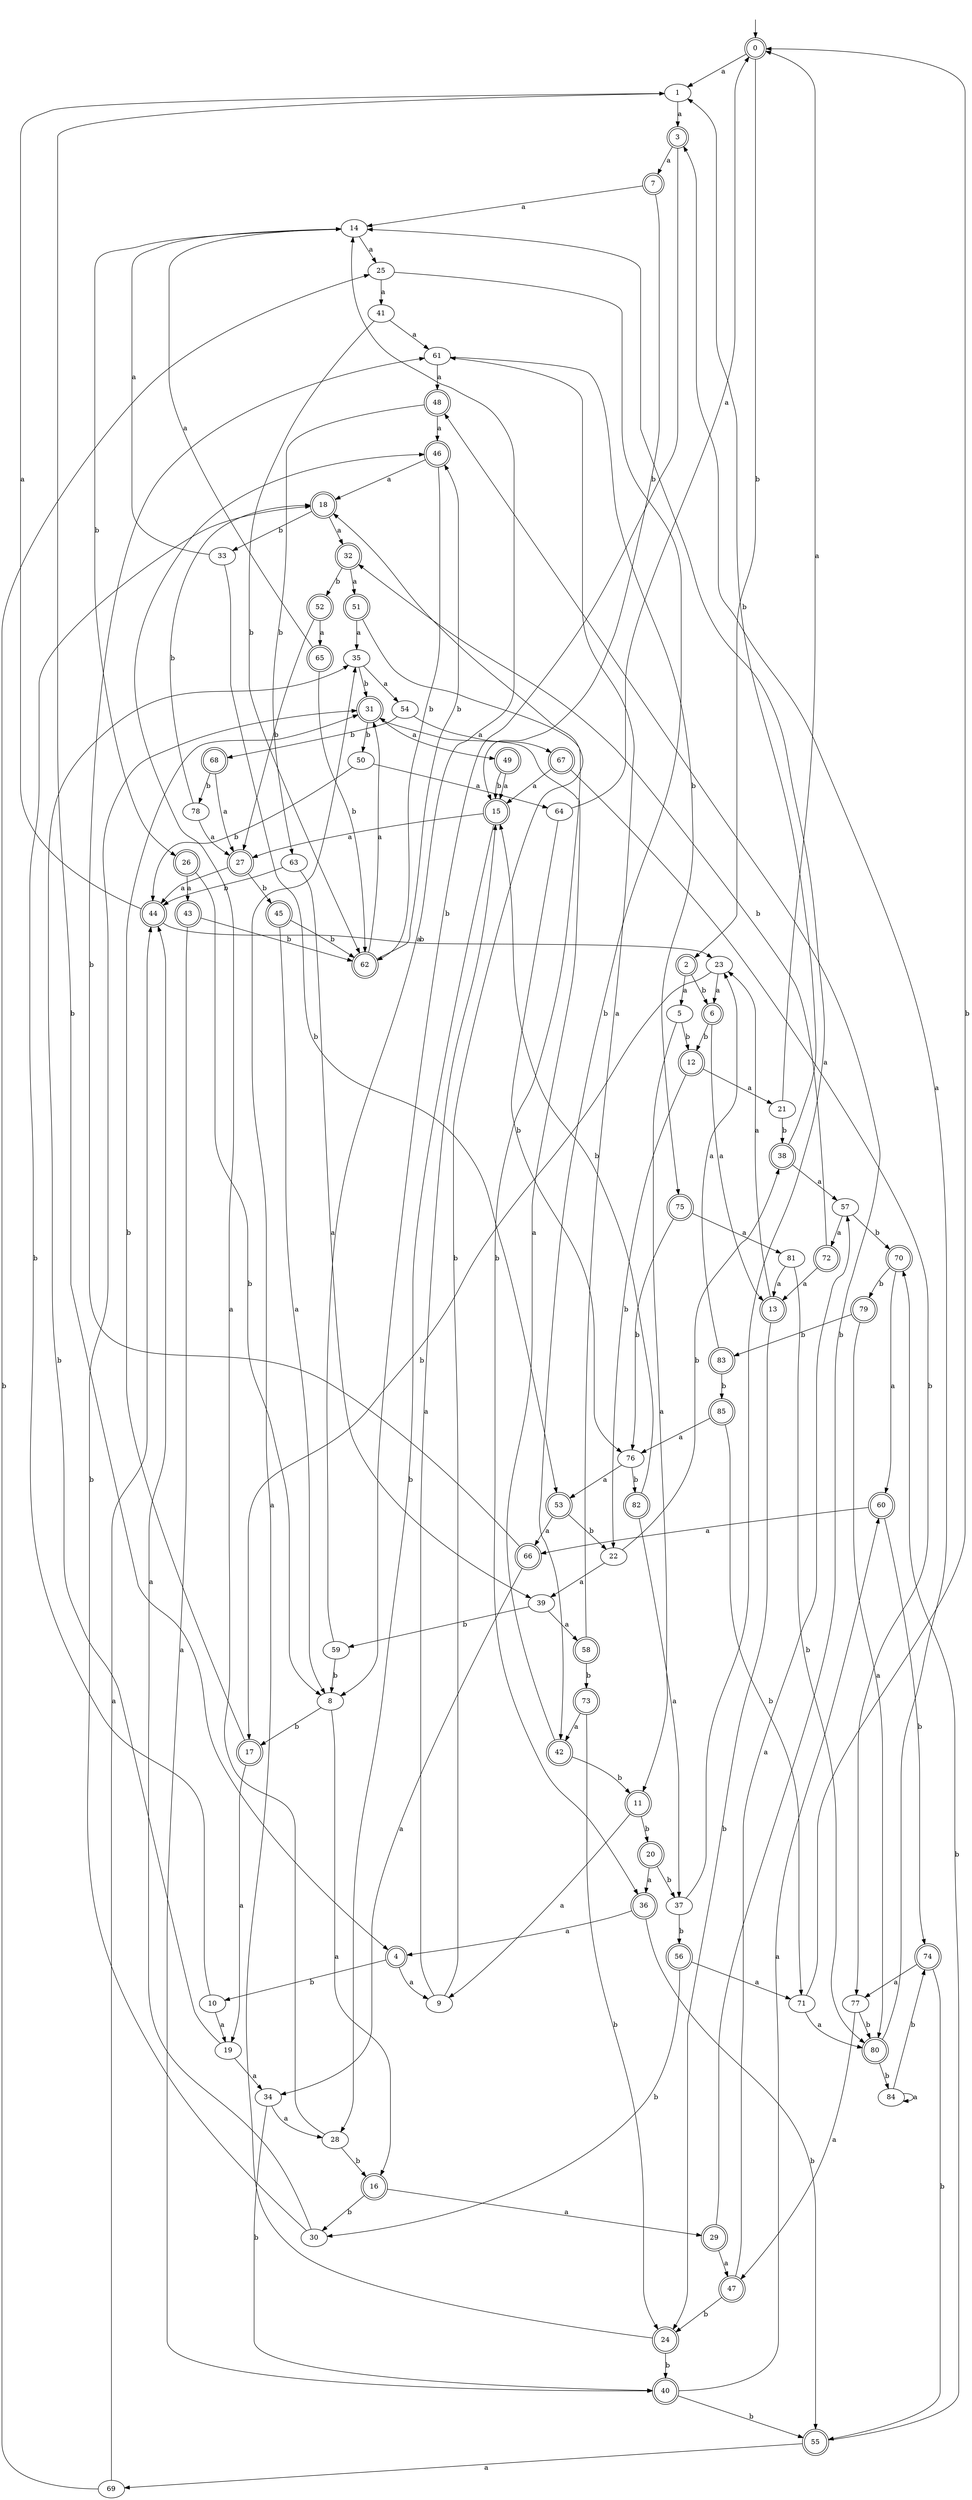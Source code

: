 digraph RandomDFA {
  __start0 [label="", shape=none];
  __start0 -> 0 [label=""];
  0 [shape=circle] [shape=doublecircle]
  0 -> 1 [label="a"]
  0 -> 2 [label="b"]
  1
  1 -> 3 [label="a"]
  1 -> 4 [label="b"]
  2 [shape=doublecircle]
  2 -> 5 [label="a"]
  2 -> 6 [label="b"]
  3 [shape=doublecircle]
  3 -> 7 [label="a"]
  3 -> 8 [label="b"]
  4 [shape=doublecircle]
  4 -> 9 [label="a"]
  4 -> 10 [label="b"]
  5
  5 -> 11 [label="a"]
  5 -> 12 [label="b"]
  6 [shape=doublecircle]
  6 -> 13 [label="a"]
  6 -> 12 [label="b"]
  7 [shape=doublecircle]
  7 -> 14 [label="a"]
  7 -> 15 [label="b"]
  8
  8 -> 16 [label="a"]
  8 -> 17 [label="b"]
  9
  9 -> 15 [label="a"]
  9 -> 18 [label="b"]
  10
  10 -> 19 [label="a"]
  10 -> 18 [label="b"]
  11 [shape=doublecircle]
  11 -> 9 [label="a"]
  11 -> 20 [label="b"]
  12 [shape=doublecircle]
  12 -> 21 [label="a"]
  12 -> 22 [label="b"]
  13 [shape=doublecircle]
  13 -> 23 [label="a"]
  13 -> 24 [label="b"]
  14
  14 -> 25 [label="a"]
  14 -> 26 [label="b"]
  15 [shape=doublecircle]
  15 -> 27 [label="a"]
  15 -> 28 [label="b"]
  16 [shape=doublecircle]
  16 -> 29 [label="a"]
  16 -> 30 [label="b"]
  17 [shape=doublecircle]
  17 -> 19 [label="a"]
  17 -> 31 [label="b"]
  18 [shape=doublecircle]
  18 -> 32 [label="a"]
  18 -> 33 [label="b"]
  19
  19 -> 34 [label="a"]
  19 -> 35 [label="b"]
  20 [shape=doublecircle]
  20 -> 36 [label="a"]
  20 -> 37 [label="b"]
  21
  21 -> 0 [label="a"]
  21 -> 38 [label="b"]
  22
  22 -> 39 [label="a"]
  22 -> 38 [label="b"]
  23
  23 -> 6 [label="a"]
  23 -> 17 [label="b"]
  24 [shape=doublecircle]
  24 -> 35 [label="a"]
  24 -> 40 [label="b"]
  25
  25 -> 41 [label="a"]
  25 -> 42 [label="b"]
  26 [shape=doublecircle]
  26 -> 43 [label="a"]
  26 -> 8 [label="b"]
  27 [shape=doublecircle]
  27 -> 44 [label="a"]
  27 -> 45 [label="b"]
  28
  28 -> 46 [label="a"]
  28 -> 16 [label="b"]
  29 [shape=doublecircle]
  29 -> 47 [label="a"]
  29 -> 48 [label="b"]
  30
  30 -> 44 [label="a"]
  30 -> 31 [label="b"]
  31 [shape=doublecircle]
  31 -> 49 [label="a"]
  31 -> 50 [label="b"]
  32 [shape=doublecircle]
  32 -> 51 [label="a"]
  32 -> 52 [label="b"]
  33
  33 -> 14 [label="a"]
  33 -> 53 [label="b"]
  34
  34 -> 28 [label="a"]
  34 -> 40 [label="b"]
  35
  35 -> 54 [label="a"]
  35 -> 31 [label="b"]
  36 [shape=doublecircle]
  36 -> 4 [label="a"]
  36 -> 55 [label="b"]
  37
  37 -> 14 [label="a"]
  37 -> 56 [label="b"]
  38 [shape=doublecircle]
  38 -> 57 [label="a"]
  38 -> 1 [label="b"]
  39
  39 -> 58 [label="a"]
  39 -> 59 [label="b"]
  40 [shape=doublecircle]
  40 -> 60 [label="a"]
  40 -> 55 [label="b"]
  41
  41 -> 61 [label="a"]
  41 -> 62 [label="b"]
  42 [shape=doublecircle]
  42 -> 31 [label="a"]
  42 -> 11 [label="b"]
  43 [shape=doublecircle]
  43 -> 40 [label="a"]
  43 -> 62 [label="b"]
  44 [shape=doublecircle]
  44 -> 1 [label="a"]
  44 -> 23 [label="b"]
  45 [shape=doublecircle]
  45 -> 8 [label="a"]
  45 -> 62 [label="b"]
  46 [shape=doublecircle]
  46 -> 18 [label="a"]
  46 -> 62 [label="b"]
  47 [shape=doublecircle]
  47 -> 57 [label="a"]
  47 -> 24 [label="b"]
  48 [shape=doublecircle]
  48 -> 46 [label="a"]
  48 -> 63 [label="b"]
  49 [shape=doublecircle]
  49 -> 15 [label="a"]
  49 -> 15 [label="b"]
  50
  50 -> 64 [label="a"]
  50 -> 44 [label="b"]
  51 [shape=doublecircle]
  51 -> 35 [label="a"]
  51 -> 36 [label="b"]
  52 [shape=doublecircle]
  52 -> 65 [label="a"]
  52 -> 27 [label="b"]
  53 [shape=doublecircle]
  53 -> 66 [label="a"]
  53 -> 22 [label="b"]
  54
  54 -> 67 [label="a"]
  54 -> 68 [label="b"]
  55 [shape=doublecircle]
  55 -> 69 [label="a"]
  55 -> 70 [label="b"]
  56 [shape=doublecircle]
  56 -> 71 [label="a"]
  56 -> 30 [label="b"]
  57
  57 -> 72 [label="a"]
  57 -> 70 [label="b"]
  58 [shape=doublecircle]
  58 -> 61 [label="a"]
  58 -> 73 [label="b"]
  59
  59 -> 14 [label="a"]
  59 -> 8 [label="b"]
  60 [shape=doublecircle]
  60 -> 66 [label="a"]
  60 -> 74 [label="b"]
  61
  61 -> 48 [label="a"]
  61 -> 75 [label="b"]
  62 [shape=doublecircle]
  62 -> 31 [label="a"]
  62 -> 46 [label="b"]
  63
  63 -> 39 [label="a"]
  63 -> 44 [label="b"]
  64
  64 -> 0 [label="a"]
  64 -> 76 [label="b"]
  65 [shape=doublecircle]
  65 -> 14 [label="a"]
  65 -> 62 [label="b"]
  66 [shape=doublecircle]
  66 -> 34 [label="a"]
  66 -> 61 [label="b"]
  67 [shape=doublecircle]
  67 -> 15 [label="a"]
  67 -> 77 [label="b"]
  68 [shape=doublecircle]
  68 -> 27 [label="a"]
  68 -> 78 [label="b"]
  69
  69 -> 44 [label="a"]
  69 -> 25 [label="b"]
  70 [shape=doublecircle]
  70 -> 60 [label="a"]
  70 -> 79 [label="b"]
  71
  71 -> 80 [label="a"]
  71 -> 0 [label="b"]
  72 [shape=doublecircle]
  72 -> 13 [label="a"]
  72 -> 32 [label="b"]
  73 [shape=doublecircle]
  73 -> 42 [label="a"]
  73 -> 24 [label="b"]
  74 [shape=doublecircle]
  74 -> 77 [label="a"]
  74 -> 55 [label="b"]
  75 [shape=doublecircle]
  75 -> 81 [label="a"]
  75 -> 76 [label="b"]
  76
  76 -> 53 [label="a"]
  76 -> 82 [label="b"]
  77
  77 -> 47 [label="a"]
  77 -> 80 [label="b"]
  78
  78 -> 27 [label="a"]
  78 -> 18 [label="b"]
  79 [shape=doublecircle]
  79 -> 80 [label="a"]
  79 -> 83 [label="b"]
  80 [shape=doublecircle]
  80 -> 3 [label="a"]
  80 -> 84 [label="b"]
  81
  81 -> 13 [label="a"]
  81 -> 80 [label="b"]
  82 [shape=doublecircle]
  82 -> 37 [label="a"]
  82 -> 15 [label="b"]
  83 [shape=doublecircle]
  83 -> 23 [label="a"]
  83 -> 85 [label="b"]
  84
  84 -> 84 [label="a"]
  84 -> 74 [label="b"]
  85 [shape=doublecircle]
  85 -> 76 [label="a"]
  85 -> 71 [label="b"]
}
